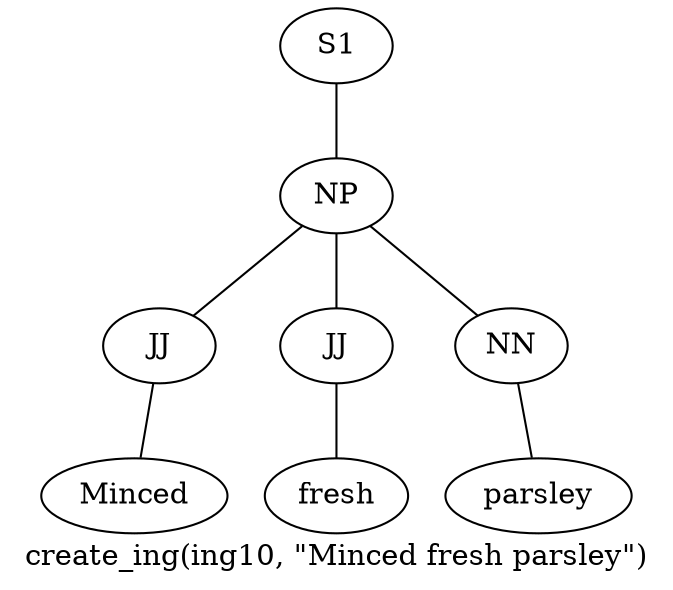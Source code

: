 graph SyntaxGraph {
	label = "create_ing(ing10, \"Minced fresh parsley\")";
	Node0 [label="S1"];
	Node1 [label="NP"];
	Node2 [label="JJ"];
	Node3 [label="Minced"];
	Node4 [label="JJ"];
	Node5 [label="fresh"];
	Node6 [label="NN"];
	Node7 [label="parsley"];

	Node0 -- Node1;
	Node1 -- Node2;
	Node1 -- Node4;
	Node1 -- Node6;
	Node2 -- Node3;
	Node4 -- Node5;
	Node6 -- Node7;
}